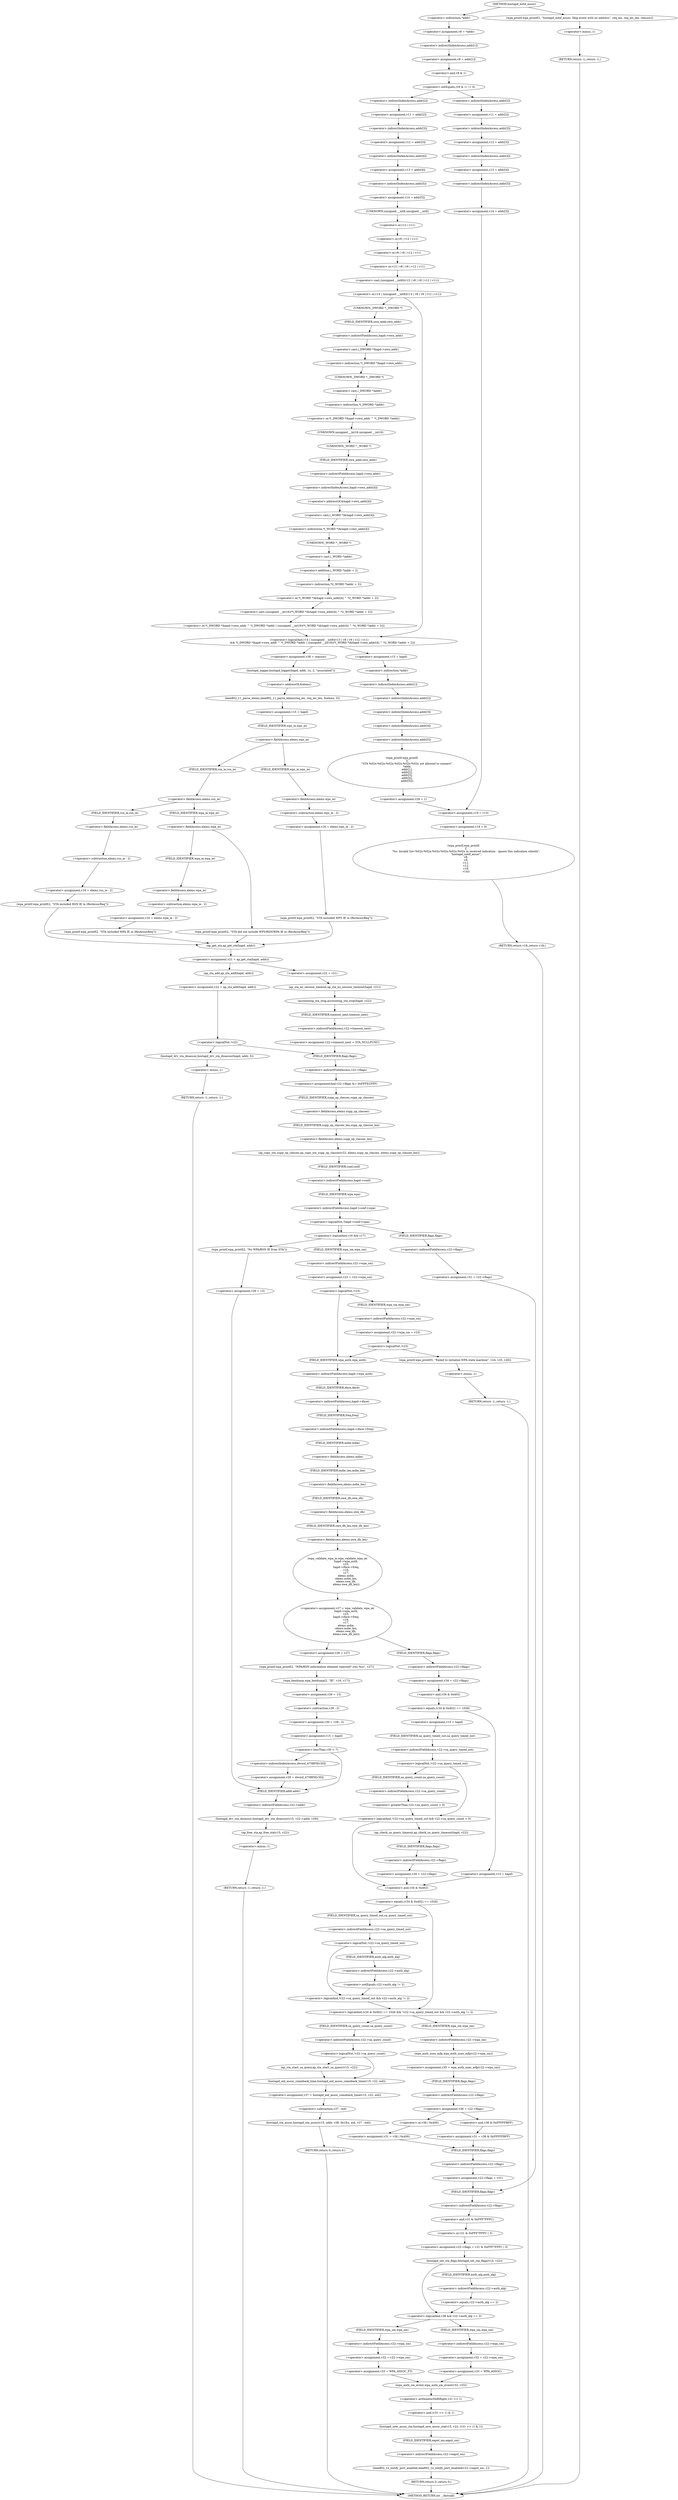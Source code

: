 digraph hostapd_notif_assoc {  
"1000173" [label = "(<operator>.assignment,v8 = *addr)" ]
"1000175" [label = "(<operator>.indirection,*addr)" ]
"1000177" [label = "(<operator>.assignment,v9 = addr[1])" ]
"1000179" [label = "(<operator>.indirectIndexAccess,addr[1])" ]
"1000183" [label = "(<operator>.notEquals,(v8 & 1) != 0)" ]
"1000184" [label = "(<operator>.and,v8 & 1)" ]
"1000189" [label = "(<operator>.assignment,v11 = addr[2])" ]
"1000191" [label = "(<operator>.indirectIndexAccess,addr[2])" ]
"1000194" [label = "(<operator>.assignment,v12 = addr[3])" ]
"1000196" [label = "(<operator>.indirectIndexAccess,addr[3])" ]
"1000199" [label = "(<operator>.assignment,v13 = addr[4])" ]
"1000201" [label = "(<operator>.indirectIndexAccess,addr[4])" ]
"1000204" [label = "(<operator>.assignment,v14 = addr[5])" ]
"1000206" [label = "(<operator>.indirectIndexAccess,addr[5])" ]
"1000211" [label = "(<operator>.assignment,v11 = addr[2])" ]
"1000213" [label = "(<operator>.indirectIndexAccess,addr[2])" ]
"1000216" [label = "(<operator>.assignment,v12 = addr[3])" ]
"1000218" [label = "(<operator>.indirectIndexAccess,addr[3])" ]
"1000221" [label = "(<operator>.assignment,v13 = addr[4])" ]
"1000223" [label = "(<operator>.indirectIndexAccess,addr[4])" ]
"1000226" [label = "(<operator>.assignment,v14 = addr[5])" ]
"1000228" [label = "(<operator>.indirectIndexAccess,addr[5])" ]
"1000232" [label = "(<operator>.logicalAnd,v14 | (unsigned __int8)(v13 | v8 | v9 | v12 | v11)\n        && *(_DWORD *)hapd->own_addr ^ *(_DWORD *)addr | (unsigned __int16)(*(_WORD *)&hapd->own_addr[4] ^ *((_WORD *)addr + 2)))" ]
"1000233" [label = "(<operator>.or,v14 | (unsigned __int8)(v13 | v8 | v9 | v12 | v11))" ]
"1000235" [label = "(<operator>.cast,(unsigned __int8)(v13 | v8 | v9 | v12 | v11))" ]
"1000236" [label = "(UNKNOWN,unsigned __int8,unsigned __int8)" ]
"1000237" [label = "(<operator>.or,v13 | v8 | v9 | v12 | v11)" ]
"1000239" [label = "(<operator>.or,v8 | v9 | v12 | v11)" ]
"1000241" [label = "(<operator>.or,v9 | v12 | v11)" ]
"1000243" [label = "(<operator>.or,v12 | v11)" ]
"1000246" [label = "(<operator>.or,*(_DWORD *)hapd->own_addr ^ *(_DWORD *)addr | (unsigned __int16)(*(_WORD *)&hapd->own_addr[4] ^ *((_WORD *)addr + 2)))" ]
"1000247" [label = "(<operator>.or,*(_DWORD *)hapd->own_addr ^ *(_DWORD *)addr)" ]
"1000248" [label = "(<operator>.indirection,*(_DWORD *)hapd->own_addr)" ]
"1000249" [label = "(<operator>.cast,(_DWORD *)hapd->own_addr)" ]
"1000250" [label = "(UNKNOWN,_DWORD *,_DWORD *)" ]
"1000251" [label = "(<operator>.indirectFieldAccess,hapd->own_addr)" ]
"1000253" [label = "(FIELD_IDENTIFIER,own_addr,own_addr)" ]
"1000254" [label = "(<operator>.indirection,*(_DWORD *)addr)" ]
"1000255" [label = "(<operator>.cast,(_DWORD *)addr)" ]
"1000256" [label = "(UNKNOWN,_DWORD *,_DWORD *)" ]
"1000258" [label = "(<operator>.cast,(unsigned __int16)(*(_WORD *)&hapd->own_addr[4] ^ *((_WORD *)addr + 2)))" ]
"1000259" [label = "(UNKNOWN,unsigned __int16,unsigned __int16)" ]
"1000260" [label = "(<operator>.or,*(_WORD *)&hapd->own_addr[4] ^ *((_WORD *)addr + 2))" ]
"1000261" [label = "(<operator>.indirection,*(_WORD *)&hapd->own_addr[4])" ]
"1000262" [label = "(<operator>.cast,(_WORD *)&hapd->own_addr[4])" ]
"1000263" [label = "(UNKNOWN,_WORD *,_WORD *)" ]
"1000264" [label = "(<operator>.addressOf,&hapd->own_addr[4])" ]
"1000265" [label = "(<operator>.indirectIndexAccess,hapd->own_addr[4])" ]
"1000266" [label = "(<operator>.indirectFieldAccess,hapd->own_addr)" ]
"1000268" [label = "(FIELD_IDENTIFIER,own_addr,own_addr)" ]
"1000270" [label = "(<operator>.indirection,*((_WORD *)addr + 2))" ]
"1000271" [label = "(<operator>.addition,(_WORD *)addr + 2)" ]
"1000272" [label = "(<operator>.cast,(_WORD *)addr)" ]
"1000273" [label = "(UNKNOWN,_WORD *,_WORD *)" ]
"1000277" [label = "(<operator>.assignment,v38 = reassoc)" ]
"1000280" [label = "(hostapd_logger,hostapd_logger(hapd, addr, 1u, 2, \"associated\"))" ]
"1000286" [label = "(ieee802_11_parse_elems,ieee802_11_parse_elems(req_ies, req_ies_len, &elems, 0))" ]
"1000289" [label = "(<operator>.addressOf,&elems)" ]
"1000292" [label = "(<operator>.assignment,v15 = hapd)" ]
"1000296" [label = "(<operator>.fieldAccess,elems.wps_ie)" ]
"1000298" [label = "(FIELD_IDENTIFIER,wps_ie,wps_ie)" ]
"1000300" [label = "(<operator>.assignment,v16 = elems.wps_ie - 2)" ]
"1000302" [label = "(<operator>.subtraction,elems.wps_ie - 2)" ]
"1000303" [label = "(<operator>.fieldAccess,elems.wps_ie)" ]
"1000305" [label = "(FIELD_IDENTIFIER,wps_ie,wps_ie)" ]
"1000308" [label = "(wpa_printf,wpa_printf(2, \"STA included WPS IE in (Re)AssocReq\"))" ]
"1000313" [label = "(<operator>.fieldAccess,elems.rsn_ie)" ]
"1000315" [label = "(FIELD_IDENTIFIER,rsn_ie,rsn_ie)" ]
"1000317" [label = "(<operator>.assignment,v16 = elems.rsn_ie - 2)" ]
"1000319" [label = "(<operator>.subtraction,elems.rsn_ie - 2)" ]
"1000320" [label = "(<operator>.fieldAccess,elems.rsn_ie)" ]
"1000322" [label = "(FIELD_IDENTIFIER,rsn_ie,rsn_ie)" ]
"1000325" [label = "(wpa_printf,wpa_printf(2, \"STA included RSN IE in (Re)AssocReq\"))" ]
"1000330" [label = "(<operator>.fieldAccess,elems.wpa_ie)" ]
"1000332" [label = "(FIELD_IDENTIFIER,wpa_ie,wpa_ie)" ]
"1000334" [label = "(<operator>.assignment,v16 = elems.wpa_ie - 2)" ]
"1000336" [label = "(<operator>.subtraction,elems.wpa_ie - 2)" ]
"1000337" [label = "(<operator>.fieldAccess,elems.wpa_ie)" ]
"1000339" [label = "(FIELD_IDENTIFIER,wpa_ie,wpa_ie)" ]
"1000342" [label = "(wpa_printf,wpa_printf(2, \"STA included WPA IE in (Re)AssocReq\"))" ]
"1000348" [label = "(wpa_printf,wpa_printf(2, \"STA did not include WPS/RSN/WPA IE in (Re)AssocReq\"))" ]
"1000352" [label = "(<operator>.assignment,v21 = ap_get_sta(hapd, addr))" ]
"1000354" [label = "(ap_get_sta,ap_get_sta(hapd, addr))" ]
"1000360" [label = "(<operator>.assignment,v22 = v21)" ]
"1000363" [label = "(ap_sta_no_session_timeout,ap_sta_no_session_timeout(hapd, v21))" ]
"1000366" [label = "(accounting_sta_stop,accounting_sta_stop(hapd, v22))" ]
"1000369" [label = "(<operator>.assignment,v22->timeout_next = STA_NULLFUNC)" ]
"1000370" [label = "(<operator>.indirectFieldAccess,v22->timeout_next)" ]
"1000372" [label = "(FIELD_IDENTIFIER,timeout_next,timeout_next)" ]
"1000376" [label = "(<operator>.assignment,v22 = ap_sta_add(hapd, addr))" ]
"1000378" [label = "(ap_sta_add,ap_sta_add(hapd, addr))" ]
"1000382" [label = "(<operator>.logicalNot,!v22)" ]
"1000385" [label = "(hostapd_drv_sta_disassoc,hostapd_drv_sta_disassoc(hapd, addr, 5))" ]
"1000389" [label = "(RETURN,return -1;,return -1;)" ]
"1000390" [label = "(<operator>.minus,-1)" ]
"1000392" [label = "(<operators>.assignmentAnd,v22->flags &= 0xFFFECFFF)" ]
"1000393" [label = "(<operator>.indirectFieldAccess,v22->flags)" ]
"1000395" [label = "(FIELD_IDENTIFIER,flags,flags)" ]
"1000398" [label = "(ap_copy_sta_supp_op_classes,ap_copy_sta_supp_op_classes(v22, elems.supp_op_classes, elems.supp_op_classes_len))" ]
"1000400" [label = "(<operator>.fieldAccess,elems.supp_op_classes)" ]
"1000402" [label = "(FIELD_IDENTIFIER,supp_op_classes,supp_op_classes)" ]
"1000403" [label = "(<operator>.fieldAccess,elems.supp_op_classes_len)" ]
"1000405" [label = "(FIELD_IDENTIFIER,supp_op_classes_len,supp_op_classes_len)" ]
"1000407" [label = "(<operator>.logicalNot,!hapd->conf->wpa)" ]
"1000408" [label = "(<operator>.indirectFieldAccess,hapd->conf->wpa)" ]
"1000409" [label = "(<operator>.indirectFieldAccess,hapd->conf)" ]
"1000411" [label = "(FIELD_IDENTIFIER,conf,conf)" ]
"1000412" [label = "(FIELD_IDENTIFIER,wpa,wpa)" ]
"1000414" [label = "(<operator>.assignment,v31 = v22->flags)" ]
"1000416" [label = "(<operator>.indirectFieldAccess,v22->flags)" ]
"1000418" [label = "(FIELD_IDENTIFIER,flags,flags)" ]
"1000421" [label = "(<operator>.logicalAnd,v16 && v17)" ]
"1000425" [label = "(<operator>.assignment,v23 = v22->wpa_sm)" ]
"1000427" [label = "(<operator>.indirectFieldAccess,v22->wpa_sm)" ]
"1000429" [label = "(FIELD_IDENTIFIER,wpa_sm,wpa_sm)" ]
"1000431" [label = "(<operator>.logicalNot,!v23)" ]
"1000434" [label = "(<operator>.assignment,v22->wpa_sm = v23)" ]
"1000435" [label = "(<operator>.indirectFieldAccess,v22->wpa_sm)" ]
"1000437" [label = "(FIELD_IDENTIFIER,wpa_sm,wpa_sm)" ]
"1000440" [label = "(<operator>.logicalNot,!v23)" ]
"1000443" [label = "(wpa_printf,wpa_printf(5, \"Failed to initialize WPA state machine\", v24, v25, v26))" ]
"1000449" [label = "(RETURN,return -1;,return -1;)" ]
"1000450" [label = "(<operator>.minus,-1)" ]
"1000452" [label = "(<operator>.assignment,v27 = wpa_validate_wpa_ie(\n                    hapd->wpa_auth,\n                    v23,\n                    hapd->iface->freq,\n                    v16,\n                    v17,\n                    elems.mdie,\n                    elems.mdie_len,\n                    elems.owe_dh,\n                    elems.owe_dh_len))" ]
"1000454" [label = "(wpa_validate_wpa_ie,wpa_validate_wpa_ie(\n                    hapd->wpa_auth,\n                    v23,\n                    hapd->iface->freq,\n                    v16,\n                    v17,\n                    elems.mdie,\n                    elems.mdie_len,\n                    elems.owe_dh,\n                    elems.owe_dh_len))" ]
"1000455" [label = "(<operator>.indirectFieldAccess,hapd->wpa_auth)" ]
"1000457" [label = "(FIELD_IDENTIFIER,wpa_auth,wpa_auth)" ]
"1000459" [label = "(<operator>.indirectFieldAccess,hapd->iface->freq)" ]
"1000460" [label = "(<operator>.indirectFieldAccess,hapd->iface)" ]
"1000462" [label = "(FIELD_IDENTIFIER,iface,iface)" ]
"1000463" [label = "(FIELD_IDENTIFIER,freq,freq)" ]
"1000466" [label = "(<operator>.fieldAccess,elems.mdie)" ]
"1000468" [label = "(FIELD_IDENTIFIER,mdie,mdie)" ]
"1000469" [label = "(<operator>.fieldAccess,elems.mdie_len)" ]
"1000471" [label = "(FIELD_IDENTIFIER,mdie_len,mdie_len)" ]
"1000472" [label = "(<operator>.fieldAccess,elems.owe_dh)" ]
"1000474" [label = "(FIELD_IDENTIFIER,owe_dh,owe_dh)" ]
"1000475" [label = "(<operator>.fieldAccess,elems.owe_dh_len)" ]
"1000477" [label = "(FIELD_IDENTIFIER,owe_dh_len,owe_dh_len)" ]
"1000481" [label = "(<operator>.assignment,v28 = v27)" ]
"1000484" [label = "(wpa_printf,wpa_printf(2, \"WPA/RSN information element rejected? (res %u)\", v27))" ]
"1000488" [label = "(wpa_hexdump,wpa_hexdump(2, \"IE\", v16, v17))" ]
"1000493" [label = "(<operator>.assignment,v29 = 13)" ]
"1000496" [label = "(<operator>.assignment,v30 = v28 - 2)" ]
"1000498" [label = "(<operator>.subtraction,v28 - 2)" ]
"1000501" [label = "(<operator>.assignment,v15 = hapd)" ]
"1000505" [label = "(<operator>.lessThan,v30 < 7)" ]
"1000508" [label = "(<operator>.assignment,v29 = dword_475BF0[v30])" ]
"1000510" [label = "(<operator>.indirectIndexAccess,dword_475BF0[v30])" ]
"1000514" [label = "(<operator>.assignment,v34 = v22->flags)" ]
"1000516" [label = "(<operator>.indirectFieldAccess,v22->flags)" ]
"1000518" [label = "(FIELD_IDENTIFIER,flags,flags)" ]
"1000520" [label = "(<operator>.equals,(v34 & 0x402) == 1026)" ]
"1000521" [label = "(<operator>.and,v34 & 0x402)" ]
"1000526" [label = "(<operator>.assignment,v15 = hapd)" ]
"1000530" [label = "(<operator>.logicalAnd,!v22->sa_query_timed_out && v22->sa_query_count > 0)" ]
"1000531" [label = "(<operator>.logicalNot,!v22->sa_query_timed_out)" ]
"1000532" [label = "(<operator>.indirectFieldAccess,v22->sa_query_timed_out)" ]
"1000534" [label = "(FIELD_IDENTIFIER,sa_query_timed_out,sa_query_timed_out)" ]
"1000535" [label = "(<operator>.greaterThan,v22->sa_query_count > 0)" ]
"1000536" [label = "(<operator>.indirectFieldAccess,v22->sa_query_count)" ]
"1000538" [label = "(FIELD_IDENTIFIER,sa_query_count,sa_query_count)" ]
"1000541" [label = "(ap_check_sa_query_timeout,ap_check_sa_query_timeout(hapd, v22))" ]
"1000544" [label = "(<operator>.assignment,v34 = v22->flags)" ]
"1000546" [label = "(<operator>.indirectFieldAccess,v22->flags)" ]
"1000548" [label = "(FIELD_IDENTIFIER,flags,flags)" ]
"1000551" [label = "(<operator>.assignment,v15 = hapd)" ]
"1000555" [label = "(<operator>.logicalAnd,(v34 & 0x402) == 1026 && !v22->sa_query_timed_out && v22->auth_alg != 2)" ]
"1000556" [label = "(<operator>.equals,(v34 & 0x402) == 1026)" ]
"1000557" [label = "(<operator>.and,v34 & 0x402)" ]
"1000561" [label = "(<operator>.logicalAnd,!v22->sa_query_timed_out && v22->auth_alg != 2)" ]
"1000562" [label = "(<operator>.logicalNot,!v22->sa_query_timed_out)" ]
"1000563" [label = "(<operator>.indirectFieldAccess,v22->sa_query_timed_out)" ]
"1000565" [label = "(FIELD_IDENTIFIER,sa_query_timed_out,sa_query_timed_out)" ]
"1000566" [label = "(<operator>.notEquals,v22->auth_alg != 2)" ]
"1000567" [label = "(<operator>.indirectFieldAccess,v22->auth_alg)" ]
"1000569" [label = "(FIELD_IDENTIFIER,auth_alg,auth_alg)" ]
"1000573" [label = "(<operator>.logicalNot,!v22->sa_query_count)" ]
"1000574" [label = "(<operator>.indirectFieldAccess,v22->sa_query_count)" ]
"1000576" [label = "(FIELD_IDENTIFIER,sa_query_count,sa_query_count)" ]
"1000577" [label = "(ap_sta_start_sa_query,ap_sta_start_sa_query(v15, v22))" ]
"1000580" [label = "(<operator>.assignment,v37 = hostapd_eid_assoc_comeback_time(v15, v22, eid))" ]
"1000582" [label = "(hostapd_eid_assoc_comeback_time,hostapd_eid_assoc_comeback_time(v15, v22, eid))" ]
"1000586" [label = "(hostapd_sta_assoc,hostapd_sta_assoc(v15, addr, v38, 0x1Eu, eid, v37 - eid))" ]
"1000592" [label = "(<operator>.subtraction,v37 - eid)" ]
"1000595" [label = "(RETURN,return 0;,return 0;)" ]
"1000597" [label = "(<operator>.assignment,v35 = wpa_auth_uses_mfp(v22->wpa_sm))" ]
"1000599" [label = "(wpa_auth_uses_mfp,wpa_auth_uses_mfp(v22->wpa_sm))" ]
"1000600" [label = "(<operator>.indirectFieldAccess,v22->wpa_sm)" ]
"1000602" [label = "(FIELD_IDENTIFIER,wpa_sm,wpa_sm)" ]
"1000603" [label = "(<operator>.assignment,v36 = v22->flags)" ]
"1000605" [label = "(<operator>.indirectFieldAccess,v22->flags)" ]
"1000607" [label = "(FIELD_IDENTIFIER,flags,flags)" ]
"1000610" [label = "(<operator>.assignment,v31 = v36 | 0x400)" ]
"1000612" [label = "(<operator>.or,v36 | 0x400)" ]
"1000616" [label = "(<operator>.assignment,v31 = v36 & 0xFFFFFBFF)" ]
"1000618" [label = "(<operator>.and,v36 & 0xFFFFFBFF)" ]
"1000621" [label = "(<operator>.assignment,v22->flags = v31)" ]
"1000622" [label = "(<operator>.indirectFieldAccess,v22->flags)" ]
"1000624" [label = "(FIELD_IDENTIFIER,flags,flags)" ]
"1000627" [label = "(<operator>.assignment,v22->flags = v31 & 0xFFF7FFFC | 3)" ]
"1000628" [label = "(<operator>.indirectFieldAccess,v22->flags)" ]
"1000630" [label = "(FIELD_IDENTIFIER,flags,flags)" ]
"1000631" [label = "(<operator>.or,v31 & 0xFFF7FFFC | 3)" ]
"1000632" [label = "(<operator>.and,v31 & 0xFFF7FFFC)" ]
"1000636" [label = "(hostapd_set_sta_flags,hostapd_set_sta_flags(v15, v22))" ]
"1000640" [label = "(<operator>.logicalAnd,v38 && v22->auth_alg == 2)" ]
"1000642" [label = "(<operator>.equals,v22->auth_alg == 2)" ]
"1000643" [label = "(<operator>.indirectFieldAccess,v22->auth_alg)" ]
"1000645" [label = "(FIELD_IDENTIFIER,auth_alg,auth_alg)" ]
"1000648" [label = "(<operator>.assignment,v32 = v22->wpa_sm)" ]
"1000650" [label = "(<operator>.indirectFieldAccess,v22->wpa_sm)" ]
"1000652" [label = "(FIELD_IDENTIFIER,wpa_sm,wpa_sm)" ]
"1000653" [label = "(<operator>.assignment,v33 = WPA_ASSOC_FT)" ]
"1000658" [label = "(<operator>.assignment,v32 = v22->wpa_sm)" ]
"1000660" [label = "(<operator>.indirectFieldAccess,v22->wpa_sm)" ]
"1000662" [label = "(FIELD_IDENTIFIER,wpa_sm,wpa_sm)" ]
"1000663" [label = "(<operator>.assignment,v33 = WPA_ASSOC)" ]
"1000666" [label = "(wpa_auth_sm_event,wpa_auth_sm_event(v32, v33))" ]
"1000669" [label = "(hostapd_new_assoc_sta,hostapd_new_assoc_sta(v15, v22, (v31 >> 1) & 1))" ]
"1000672" [label = "(<operator>.and,(v31 >> 1) & 1)" ]
"1000673" [label = "(<operator>.arithmeticShiftRight,v31 >> 1)" ]
"1000677" [label = "(ieee802_1x_notify_port_enabled,ieee802_1x_notify_port_enabled(v22->eapol_sm, 1))" ]
"1000678" [label = "(<operator>.indirectFieldAccess,v22->eapol_sm)" ]
"1000680" [label = "(FIELD_IDENTIFIER,eapol_sm,eapol_sm)" ]
"1000682" [label = "(RETURN,return 0;,return 0;)" ]
"1000684" [label = "(wpa_printf,wpa_printf(2, \"No WPA/RSN IE from STA\"))" ]
"1000687" [label = "(<operator>.assignment,v29 = 13)" ]
"1000691" [label = "(hostapd_drv_sta_disassoc,hostapd_drv_sta_disassoc(v15, v22->addr, v29))" ]
"1000693" [label = "(<operator>.indirectFieldAccess,v22->addr)" ]
"1000695" [label = "(FIELD_IDENTIFIER,addr,addr)" ]
"1000697" [label = "(ap_free_sta,ap_free_sta(v15, v22))" ]
"1000700" [label = "(RETURN,return -1;,return -1;)" ]
"1000701" [label = "(<operator>.minus,-1)" ]
"1000705" [label = "(<operator>.assignment,v15 = hapd)" ]
"1000708" [label = "(wpa_printf,wpa_printf(\n            3,\n            \"STA %02x:%02x:%02x:%02x:%02x:%02x not allowed to connect\",\n            *addr,\n            addr[1],\n            addr[2],\n            addr[3],\n            addr[4],\n            addr[5]))" ]
"1000711" [label = "(<operator>.indirection,*addr)" ]
"1000713" [label = "(<operator>.indirectIndexAccess,addr[1])" ]
"1000716" [label = "(<operator>.indirectIndexAccess,addr[2])" ]
"1000719" [label = "(<operator>.indirectIndexAccess,addr[3])" ]
"1000722" [label = "(<operator>.indirectIndexAccess,addr[4])" ]
"1000725" [label = "(<operator>.indirectIndexAccess,addr[5])" ]
"1000728" [label = "(<operator>.assignment,v29 = 1)" ]
"1000731" [label = "(<operator>.assignment,v19 = v13)" ]
"1000734" [label = "(<operator>.assignment,v18 = 0)" ]
"1000737" [label = "(wpa_printf,wpa_printf(\n      2,\n      \"%s: Invalid SA=%02x:%02x:%02x:%02x:%02x:%02x in received indication - ignore this indication silently\",\n      \"hostapd_notif_assoc\",\n      v8,\n      v9,\n      v11,\n      v12,\n      v19,\n      v14))" ]
"1000747" [label = "(RETURN,return v18;,return v18;)" ]
"1000749" [label = "(wpa_printf,wpa_printf(2, \"hostapd_notif_assoc: Skip event with no address\", req_ies, req_ies_len, reassoc))" ]
"1000755" [label = "(RETURN,return -1;,return -1;)" ]
"1000756" [label = "(<operator>.minus,-1)" ]
"1000132" [label = "(METHOD,hostapd_notif_assoc)" ]
"1000758" [label = "(METHOD_RETURN,int __fastcall)" ]
  "1000173" -> "1000179" 
  "1000175" -> "1000173" 
  "1000177" -> "1000184" 
  "1000179" -> "1000177" 
  "1000183" -> "1000191" 
  "1000183" -> "1000213" 
  "1000184" -> "1000183" 
  "1000189" -> "1000196" 
  "1000191" -> "1000189" 
  "1000194" -> "1000201" 
  "1000196" -> "1000194" 
  "1000199" -> "1000206" 
  "1000201" -> "1000199" 
  "1000204" -> "1000731" 
  "1000206" -> "1000204" 
  "1000211" -> "1000218" 
  "1000213" -> "1000211" 
  "1000216" -> "1000223" 
  "1000218" -> "1000216" 
  "1000221" -> "1000228" 
  "1000223" -> "1000221" 
  "1000226" -> "1000236" 
  "1000228" -> "1000226" 
  "1000232" -> "1000277" 
  "1000232" -> "1000705" 
  "1000233" -> "1000250" 
  "1000233" -> "1000232" 
  "1000235" -> "1000233" 
  "1000236" -> "1000243" 
  "1000237" -> "1000235" 
  "1000239" -> "1000237" 
  "1000241" -> "1000239" 
  "1000243" -> "1000241" 
  "1000246" -> "1000232" 
  "1000247" -> "1000259" 
  "1000248" -> "1000256" 
  "1000249" -> "1000248" 
  "1000250" -> "1000253" 
  "1000251" -> "1000249" 
  "1000253" -> "1000251" 
  "1000254" -> "1000247" 
  "1000255" -> "1000254" 
  "1000256" -> "1000255" 
  "1000258" -> "1000246" 
  "1000259" -> "1000263" 
  "1000260" -> "1000258" 
  "1000261" -> "1000273" 
  "1000262" -> "1000261" 
  "1000263" -> "1000268" 
  "1000264" -> "1000262" 
  "1000265" -> "1000264" 
  "1000266" -> "1000265" 
  "1000268" -> "1000266" 
  "1000270" -> "1000260" 
  "1000271" -> "1000270" 
  "1000272" -> "1000271" 
  "1000273" -> "1000272" 
  "1000277" -> "1000280" 
  "1000280" -> "1000289" 
  "1000286" -> "1000292" 
  "1000289" -> "1000286" 
  "1000292" -> "1000298" 
  "1000296" -> "1000305" 
  "1000296" -> "1000315" 
  "1000298" -> "1000296" 
  "1000300" -> "1000308" 
  "1000302" -> "1000300" 
  "1000303" -> "1000302" 
  "1000305" -> "1000303" 
  "1000308" -> "1000354" 
  "1000313" -> "1000322" 
  "1000313" -> "1000332" 
  "1000315" -> "1000313" 
  "1000317" -> "1000325" 
  "1000319" -> "1000317" 
  "1000320" -> "1000319" 
  "1000322" -> "1000320" 
  "1000325" -> "1000354" 
  "1000330" -> "1000339" 
  "1000330" -> "1000348" 
  "1000332" -> "1000330" 
  "1000334" -> "1000342" 
  "1000336" -> "1000334" 
  "1000337" -> "1000336" 
  "1000339" -> "1000337" 
  "1000342" -> "1000354" 
  "1000348" -> "1000354" 
  "1000352" -> "1000360" 
  "1000352" -> "1000378" 
  "1000354" -> "1000352" 
  "1000360" -> "1000363" 
  "1000363" -> "1000366" 
  "1000366" -> "1000372" 
  "1000369" -> "1000395" 
  "1000370" -> "1000369" 
  "1000372" -> "1000370" 
  "1000376" -> "1000382" 
  "1000378" -> "1000376" 
  "1000382" -> "1000385" 
  "1000382" -> "1000395" 
  "1000385" -> "1000390" 
  "1000389" -> "1000758" 
  "1000390" -> "1000389" 
  "1000392" -> "1000402" 
  "1000393" -> "1000392" 
  "1000395" -> "1000393" 
  "1000398" -> "1000411" 
  "1000400" -> "1000405" 
  "1000402" -> "1000400" 
  "1000403" -> "1000398" 
  "1000405" -> "1000403" 
  "1000407" -> "1000418" 
  "1000407" -> "1000421" 
  "1000407" -> "1000421" 
  "1000408" -> "1000407" 
  "1000409" -> "1000412" 
  "1000411" -> "1000409" 
  "1000412" -> "1000408" 
  "1000414" -> "1000630" 
  "1000416" -> "1000414" 
  "1000418" -> "1000416" 
  "1000421" -> "1000429" 
  "1000421" -> "1000684" 
  "1000425" -> "1000431" 
  "1000427" -> "1000425" 
  "1000429" -> "1000427" 
  "1000431" -> "1000437" 
  "1000431" -> "1000457" 
  "1000434" -> "1000440" 
  "1000435" -> "1000434" 
  "1000437" -> "1000435" 
  "1000440" -> "1000443" 
  "1000440" -> "1000457" 
  "1000443" -> "1000450" 
  "1000449" -> "1000758" 
  "1000450" -> "1000449" 
  "1000452" -> "1000481" 
  "1000452" -> "1000518" 
  "1000454" -> "1000452" 
  "1000455" -> "1000462" 
  "1000457" -> "1000455" 
  "1000459" -> "1000468" 
  "1000460" -> "1000463" 
  "1000462" -> "1000460" 
  "1000463" -> "1000459" 
  "1000466" -> "1000471" 
  "1000468" -> "1000466" 
  "1000469" -> "1000474" 
  "1000471" -> "1000469" 
  "1000472" -> "1000477" 
  "1000474" -> "1000472" 
  "1000475" -> "1000454" 
  "1000477" -> "1000475" 
  "1000481" -> "1000484" 
  "1000484" -> "1000488" 
  "1000488" -> "1000493" 
  "1000493" -> "1000498" 
  "1000496" -> "1000501" 
  "1000498" -> "1000496" 
  "1000501" -> "1000505" 
  "1000505" -> "1000510" 
  "1000505" -> "1000695" 
  "1000508" -> "1000695" 
  "1000510" -> "1000508" 
  "1000514" -> "1000521" 
  "1000516" -> "1000514" 
  "1000518" -> "1000516" 
  "1000520" -> "1000526" 
  "1000520" -> "1000551" 
  "1000521" -> "1000520" 
  "1000526" -> "1000534" 
  "1000530" -> "1000541" 
  "1000530" -> "1000557" 
  "1000531" -> "1000530" 
  "1000531" -> "1000538" 
  "1000532" -> "1000531" 
  "1000534" -> "1000532" 
  "1000535" -> "1000530" 
  "1000536" -> "1000535" 
  "1000538" -> "1000536" 
  "1000541" -> "1000548" 
  "1000544" -> "1000557" 
  "1000546" -> "1000544" 
  "1000548" -> "1000546" 
  "1000551" -> "1000557" 
  "1000555" -> "1000576" 
  "1000555" -> "1000602" 
  "1000556" -> "1000555" 
  "1000556" -> "1000565" 
  "1000557" -> "1000556" 
  "1000561" -> "1000555" 
  "1000562" -> "1000561" 
  "1000562" -> "1000569" 
  "1000563" -> "1000562" 
  "1000565" -> "1000563" 
  "1000566" -> "1000561" 
  "1000567" -> "1000566" 
  "1000569" -> "1000567" 
  "1000573" -> "1000577" 
  "1000573" -> "1000582" 
  "1000574" -> "1000573" 
  "1000576" -> "1000574" 
  "1000577" -> "1000582" 
  "1000580" -> "1000592" 
  "1000582" -> "1000580" 
  "1000586" -> "1000595" 
  "1000592" -> "1000586" 
  "1000595" -> "1000758" 
  "1000597" -> "1000607" 
  "1000599" -> "1000597" 
  "1000600" -> "1000599" 
  "1000602" -> "1000600" 
  "1000603" -> "1000612" 
  "1000603" -> "1000618" 
  "1000605" -> "1000603" 
  "1000607" -> "1000605" 
  "1000610" -> "1000624" 
  "1000612" -> "1000610" 
  "1000616" -> "1000624" 
  "1000618" -> "1000616" 
  "1000621" -> "1000630" 
  "1000622" -> "1000621" 
  "1000624" -> "1000622" 
  "1000627" -> "1000636" 
  "1000628" -> "1000632" 
  "1000630" -> "1000628" 
  "1000631" -> "1000627" 
  "1000632" -> "1000631" 
  "1000636" -> "1000640" 
  "1000636" -> "1000645" 
  "1000640" -> "1000652" 
  "1000640" -> "1000662" 
  "1000642" -> "1000640" 
  "1000643" -> "1000642" 
  "1000645" -> "1000643" 
  "1000648" -> "1000653" 
  "1000650" -> "1000648" 
  "1000652" -> "1000650" 
  "1000653" -> "1000666" 
  "1000658" -> "1000663" 
  "1000660" -> "1000658" 
  "1000662" -> "1000660" 
  "1000663" -> "1000666" 
  "1000666" -> "1000673" 
  "1000669" -> "1000680" 
  "1000672" -> "1000669" 
  "1000673" -> "1000672" 
  "1000677" -> "1000682" 
  "1000678" -> "1000677" 
  "1000680" -> "1000678" 
  "1000682" -> "1000758" 
  "1000684" -> "1000687" 
  "1000687" -> "1000695" 
  "1000691" -> "1000697" 
  "1000693" -> "1000691" 
  "1000695" -> "1000693" 
  "1000697" -> "1000701" 
  "1000700" -> "1000758" 
  "1000701" -> "1000700" 
  "1000705" -> "1000711" 
  "1000708" -> "1000728" 
  "1000711" -> "1000713" 
  "1000713" -> "1000716" 
  "1000716" -> "1000719" 
  "1000719" -> "1000722" 
  "1000722" -> "1000725" 
  "1000725" -> "1000708" 
  "1000728" -> "1000731" 
  "1000731" -> "1000734" 
  "1000734" -> "1000737" 
  "1000737" -> "1000747" 
  "1000747" -> "1000758" 
  "1000749" -> "1000756" 
  "1000755" -> "1000758" 
  "1000756" -> "1000755" 
  "1000132" -> "1000175" 
  "1000132" -> "1000749" 
}
